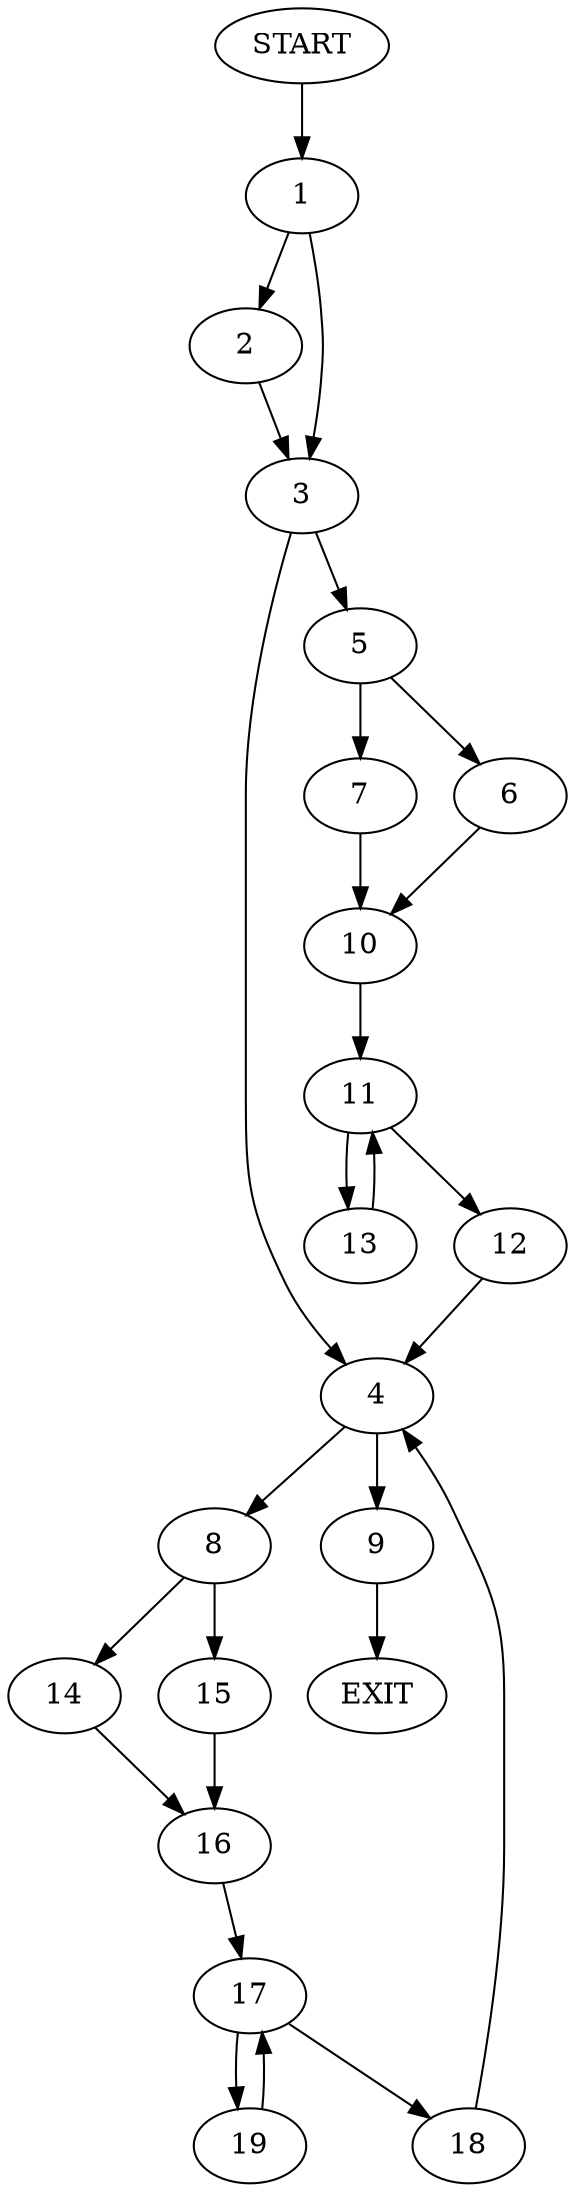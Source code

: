 digraph {
0 [label="START"]
20 [label="EXIT"]
0 -> 1
1 -> 2
1 -> 3
3 -> 4
3 -> 5
2 -> 3
5 -> 6
5 -> 7
4 -> 8
4 -> 9
6 -> 10
7 -> 10
10 -> 11
11 -> 12
11 -> 13
13 -> 11
12 -> 4
9 -> 20
8 -> 14
8 -> 15
14 -> 16
15 -> 16
16 -> 17
17 -> 18
17 -> 19
18 -> 4
19 -> 17
}
